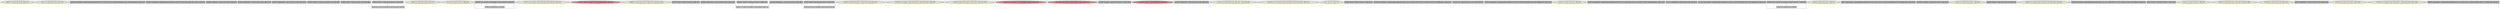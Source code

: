 
digraph G {





subgraph cluster55 {


node253 [penwidth=3.0,fontsize=20,fillcolor=lemonchiffon,label="[46/47]  br label %for.inc36, !dbg !1027",shape=ellipse,style=filled ]



}

subgraph cluster53 {


node251 [penwidth=3.0,fontsize=20,fillcolor=lemonchiffon,label="[50/51]  br label %for.inc33, !dbg !1022",shape=ellipse,style=filled ]



}

subgraph cluster51 {


node249 [penwidth=3.0,fontsize=20,fillcolor=grey,label="[16/23]  %arrayidx24 = getelementptr inbounds [10 x [5 x i32]], [10 x [5 x i32]]* %arrayidx22, i64 0, i64 %idxprom23, !dbg !1016",shape=rectangle,style=filled ]



}

subgraph cluster50 {


node248 [penwidth=3.0,fontsize=20,fillcolor=grey,label="[60/63]  %arrayidx6 = getelementptr inbounds [5 x i32], [5 x i32]* %arrayidx5, i64 0, i64 0, !dbg !978",shape=rectangle,style=filled ]



}

subgraph cluster49 {


node247 [penwidth=3.0,fontsize=20,fillcolor=grey,label="[64/69]  %idxprom = sext i32 %i.0 to i64, !dbg !978",shape=rectangle,style=filled ]



}

subgraph cluster45 {


node242 [penwidth=3.0,fontsize=20,fillcolor=grey,label="[55/56]  %idxprom25 = sext i32 %sub to i64, !dbg !1016",shape=rectangle,style=filled ]



}

subgraph cluster41 {


node237 [penwidth=3.0,fontsize=20,fillcolor=grey,label="[36/37]  %idxprom29 = sext i32 %j14.0 to i64, !dbg !1020",shape=rectangle,style=filled ]



}

subgraph cluster39 {


node235 [penwidth=3.0,fontsize=20,fillcolor=grey,label="[26/29]  %cmp12 = icmp slt i32 %i10.0, 100, !dbg !996",shape=rectangle,style=filled ]



}

subgraph cluster38 {


node234 [penwidth=3.0,fontsize=20,fillcolor=grey,label="[78/81]  %cmp = icmp slt i32 %i.0, 100, !dbg !964",shape=rectangle,style=filled ]



}

subgraph cluster46 {


node244 [penwidth=3.0,fontsize=20,fillcolor=grey,label="[34/45]  %inc37 = add nsw i32 %j14.0, 1, !dbg !1028",shape=rectangle,style=filled ]
node243 [fillcolor=grey,label="[35/44]  %j14.0 = phi i32 [ 0, %for.body13 ], [ %inc37, %for.inc36 ], !dbg !1003",shape=rectangle,style=filled ]

node243->node244 [style=dotted,color=forestgreen,label="T",fontcolor=forestgreen ]
node244->node243 [style=dotted,color=forestgreen,label="T",fontcolor=forestgreen ]


}

subgraph cluster37 {


node233 [penwidth=3.0,fontsize=20,fillcolor=lemonchiffon,label="[82/83]  br label %for.cond18, !dbg !1011",shape=ellipse,style=filled ]



}

subgraph cluster36 {


node232 [penwidth=3.0,fontsize=20,fillcolor=lemonchiffon,label="[112/113]  br label %for.inc, !dbg !980",shape=ellipse,style=filled ]



}

subgraph cluster15 {


node210 [penwidth=3.0,fontsize=20,fillcolor=grey,label="[84/89]  %j.0 = phi i32 [ 0, %for.body ], [ %inc, %for.inc ], !dbg !971",shape=rectangle,style=filled ]
node209 [fillcolor=grey,label="[85/86]  %inc = add nsw i32 %j.0, 1, !dbg !981",shape=rectangle,style=filled ]

node209->node210 [style=dotted,color=forestgreen,label="T",fontcolor=forestgreen ]
node210->node209 [style=dotted,color=forestgreen,label="T",fontcolor=forestgreen ]


}

subgraph cluster40 {


node236 [penwidth=3.0,fontsize=20,fillcolor=lemonchiffon,label="[76/77]  br i1 %cmp2, label %for.body3, label %for.end, !dbg !974",shape=ellipse,style=filled ]



}

subgraph cluster35 {


node231 [penwidth=3.0,fontsize=20,fillcolor=lightcoral,label="[61/62]  store i32 %rem, i32* %arrayidx6, align 4, !dbg !979",shape=ellipse,style=filled ]



}

subgraph cluster54 {


node252 [penwidth=3.0,fontsize=20,fillcolor=lemonchiffon,label="[48/49]  br label %for.cond18, !dbg !1024, !llvm.loop !1025",shape=ellipse,style=filled ]



}

subgraph cluster42 {


node238 [penwidth=3.0,fontsize=20,fillcolor=grey,label="[74/75]  %rem = srem i32 %call, 10, !dbg !977",shape=rectangle,style=filled ]



}

subgraph cluster11 {


node205 [penwidth=3.0,fontsize=20,fillcolor=grey,label="[38/39]  %idxprom23 = sext i32 %j14.0 to i64, !dbg !1016",shape=rectangle,style=filled ]



}

subgraph cluster43 {


node240 [penwidth=3.0,fontsize=20,fillcolor=grey,label="[98/105]  %inc34 = add nsw i32 %k.0, 1, !dbg !1023",shape=rectangle,style=filled ]
node239 [fillcolor=grey,label="[99/104]  %k.0 = phi i32 [ 1, %for.body17 ], [ %inc34, %for.inc33 ], !dbg !1012",shape=rectangle,style=filled ]

node239->node240 [style=dotted,color=forestgreen,label="T",fontcolor=forestgreen ]
node240->node239 [style=dotted,color=forestgreen,label="T",fontcolor=forestgreen ]


}

subgraph cluster19 {


node215 [penwidth=3.0,fontsize=20,fillcolor=grey,label="[52/53]  %idxprom31 = sext i32 %k.0 to i64, !dbg !1020",shape=rectangle,style=filled ]



}

subgraph cluster9 {


node203 [penwidth=3.0,fontsize=20,fillcolor=grey,label="[2/31]  %inc40 = add nsw i32 %i10.0, 1, !dbg !1033",shape=rectangle,style=filled ]
node202 [fillcolor=grey,label="[3/30]  %i10.0 = phi i32 [ 0, %for.end9 ], [ %inc40, %for.inc39 ], !dbg !994",shape=rectangle,style=filled ]

node202->node203 [style=dotted,color=forestgreen,label="T",fontcolor=forestgreen ]
node203->node202 [style=dotted,color=forestgreen,label="T",fontcolor=forestgreen ]


}

subgraph cluster52 {


node250 [penwidth=3.0,fontsize=20,fillcolor=lemonchiffon,label="[58/59]  br label %for.cond11, !dbg !1034, !llvm.loop !1035",shape=ellipse,style=filled ]



}

subgraph cluster8 {


node201 [penwidth=3.0,fontsize=20,fillcolor=lemonchiffon,label="[27/28]  br i1 %cmp12, label %for.body13, label %for.end41, !dbg !997",shape=ellipse,style=filled ]



}

subgraph cluster10 {


node204 [penwidth=3.0,fontsize=20,fillcolor=lemonchiffon,label="[32/33]  br label %for.cond15, !dbg !1029, !llvm.loop !1030",shape=ellipse,style=filled ]



}

subgraph cluster23 {


node219 [penwidth=3.0,fontsize=20,fillcolor=lightcoral,label="[18/21]  %0 = load i32, i32* %arrayidx26, align 4, !dbg !1016",shape=ellipse,style=filled ]



}

subgraph cluster7 {


node200 [penwidth=3.0,fontsize=20,fillcolor=lightcoral,label="[8/9]  store i32 %add, i32* %arrayidx32, align 4, !dbg !1021",shape=ellipse,style=filled ]



}

subgraph cluster14 {


node208 [penwidth=3.0,fontsize=20,fillcolor=grey,label="[40/43]  %cmp16 = icmp slt i32 %j14.0, 10, !dbg !1005",shape=rectangle,style=filled ]



}

subgraph cluster44 {


node241 [penwidth=3.0,fontsize=20,fillcolor=lightcoral,label="[106/107]  %call = call i32 @rand() #3, !dbg !975",shape=ellipse,style=filled ]



}

subgraph cluster6 {


node199 [penwidth=3.0,fontsize=20,fillcolor=grey,label="[14/25]  %idxprom21 = sext i32 %i10.0 to i64, !dbg !1016",shape=rectangle,style=filled ]



}

subgraph cluster30 {


node226 [penwidth=3.0,fontsize=20,fillcolor=lemonchiffon,label="[114/115]  br label %for.cond, !dbg !987, !llvm.loop !988",shape=ellipse,style=filled ]



}

subgraph cluster31 {


node227 [penwidth=3.0,fontsize=20,fillcolor=lemonchiffon,label="[101/102]  br i1 %cmp19, label %for.body20, label %for.end35, !dbg !1015",shape=ellipse,style=filled ]



}

subgraph cluster0 {


node193 [penwidth=3.0,fontsize=20,fillcolor=lemonchiffon,label="[0/1]  ret i32 0, !dbg !1037",shape=ellipse,style=filled ]



}

subgraph cluster13 {


node207 [penwidth=3.0,fontsize=20,fillcolor=grey,label="[19/20]  %add = add nsw i32 %0, 1, !dbg !1019",shape=rectangle,style=filled ]



}

subgraph cluster5 {


node198 [penwidth=3.0,fontsize=20,fillcolor=grey,label="[15/24]  %arrayidx22 = getelementptr inbounds [100 x [10 x [5 x i32]]], [100 x [10 x [5 x i32]]]* %a, i64 0, i64 %idxprom21, !dbg !1016",shape=rectangle,style=filled ]



}

subgraph cluster47 {


node245 [penwidth=3.0,fontsize=20,fillcolor=grey,label="[72/73]  %a = alloca [100 x [10 x [5 x i32]]], align 16",shape=rectangle,style=filled ]



}

subgraph cluster1 {


node194 [penwidth=3.0,fontsize=20,fillcolor=grey,label="[7/10]  %arrayidx32 = getelementptr inbounds [5 x i32], [5 x i32]* %arrayidx30, i64 0, i64 %idxprom31, !dbg !1020",shape=rectangle,style=filled ]



}

subgraph cluster32 {


node228 [penwidth=3.0,fontsize=20,fillcolor=lemonchiffon,label="[120/121]  br label %for.cond, !dbg !961",shape=ellipse,style=filled ]



}

subgraph cluster3 {


node196 [penwidth=3.0,fontsize=20,fillcolor=grey,label="[5/12]  %arrayidx28 = getelementptr inbounds [100 x [10 x [5 x i32]]], [100 x [10 x [5 x i32]]]* %a, i64 0, i64 %idxprom27, !dbg !1020",shape=rectangle,style=filled ]



}

subgraph cluster48 {


node246 [penwidth=3.0,fontsize=20,fillcolor=grey,label="[70/71]  %idxprom4 = sext i32 %j.0 to i64, !dbg !978",shape=rectangle,style=filled ]



}

subgraph cluster4 {


node197 [penwidth=3.0,fontsize=20,fillcolor=grey,label="[17/22]  %arrayidx26 = getelementptr inbounds [5 x i32], [5 x i32]* %arrayidx24, i64 0, i64 %idxprom25, !dbg !1016",shape=rectangle,style=filled ]



}

subgraph cluster17 {


node213 [penwidth=3.0,fontsize=20,fillcolor=grey,label="[94/97]  %i.0 = phi i32 [ 0, %entry ], [ %inc8, %for.inc7 ], !dbg !962",shape=rectangle,style=filled ]
node212 [fillcolor=grey,label="[95/96]  %inc8 = add nsw i32 %i.0, 1, !dbg !986",shape=rectangle,style=filled ]

node212->node213 [style=dotted,color=forestgreen,label="T",fontcolor=forestgreen ]
node213->node212 [style=dotted,color=forestgreen,label="T",fontcolor=forestgreen ]


}

subgraph cluster16 {


node211 [penwidth=3.0,fontsize=20,fillcolor=lemonchiffon,label="[92/93]  br label %for.cond1, !dbg !970",shape=ellipse,style=filled ]



}

subgraph cluster2 {


node195 [penwidth=3.0,fontsize=20,fillcolor=grey,label="[6/11]  %arrayidx30 = getelementptr inbounds [10 x [5 x i32]], [10 x [5 x i32]]* %arrayidx28, i64 0, i64 %idxprom29, !dbg !1020",shape=rectangle,style=filled ]



}

subgraph cluster34 {


node230 [penwidth=3.0,fontsize=20,fillcolor=grey,label="[100/103]  %cmp19 = icmp slt i32 %k.0, 5, !dbg !1014",shape=rectangle,style=filled ]



}

subgraph cluster22 {


node218 [penwidth=3.0,fontsize=20,fillcolor=lemonchiffon,label="[116/117]  br label %for.cond11, !dbg !993",shape=ellipse,style=filled ]



}

subgraph cluster25 {


node221 [penwidth=3.0,fontsize=20,fillcolor=grey,label="[87/88]  %cmp2 = icmp slt i32 %j.0, 10, !dbg !973",shape=rectangle,style=filled ]



}

subgraph cluster18 {


node214 [penwidth=3.0,fontsize=20,fillcolor=lemonchiffon,label="[79/80]  br i1 %cmp, label %for.body, label %for.end9, !dbg !965",shape=ellipse,style=filled ]



}

subgraph cluster29 {


node225 [penwidth=3.0,fontsize=20,fillcolor=grey,label="[65/68]  %arrayidx = getelementptr inbounds [100 x [10 x [5 x i32]]], [100 x [10 x [5 x i32]]]* %a, i64 0, i64 %idxprom, !dbg !978",shape=rectangle,style=filled ]



}

subgraph cluster20 {


node216 [penwidth=3.0,fontsize=20,fillcolor=grey,label="[54/57]  %sub = sub nsw i32 %k.0, 1, !dbg !1018",shape=rectangle,style=filled ]



}

subgraph cluster26 {


node222 [penwidth=3.0,fontsize=20,fillcolor=lemonchiffon,label="[110/111]  br label %for.inc7, !dbg !985",shape=ellipse,style=filled ]



}

subgraph cluster24 {


node220 [penwidth=3.0,fontsize=20,fillcolor=lemonchiffon,label="[90/91]  br label %for.cond1, !dbg !982, !llvm.loop !983",shape=ellipse,style=filled ]



}

subgraph cluster28 {


node224 [penwidth=3.0,fontsize=20,fillcolor=lemonchiffon,label="[108/109]  br label %for.inc39, !dbg !1032",shape=ellipse,style=filled ]



}

subgraph cluster27 {


node223 [penwidth=3.0,fontsize=20,fillcolor=grey,label="[4/13]  %idxprom27 = sext i32 %i10.0 to i64, !dbg !1020",shape=rectangle,style=filled ]



}

subgraph cluster21 {


node217 [penwidth=3.0,fontsize=20,fillcolor=lemonchiffon,label="[118/119]  br label %for.cond15, !dbg !1002",shape=ellipse,style=filled ]



}

subgraph cluster12 {


node206 [penwidth=3.0,fontsize=20,fillcolor=lemonchiffon,label="[41/42]  br i1 %cmp16, label %for.body17, label %for.end38, !dbg !1006",shape=ellipse,style=filled ]



}

subgraph cluster33 {


node229 [penwidth=3.0,fontsize=20,fillcolor=grey,label="[66/67]  %arrayidx5 = getelementptr inbounds [10 x [5 x i32]], [10 x [5 x i32]]* %arrayidx, i64 0, i64 %idxprom4, !dbg !978",shape=rectangle,style=filled ]



}

}

